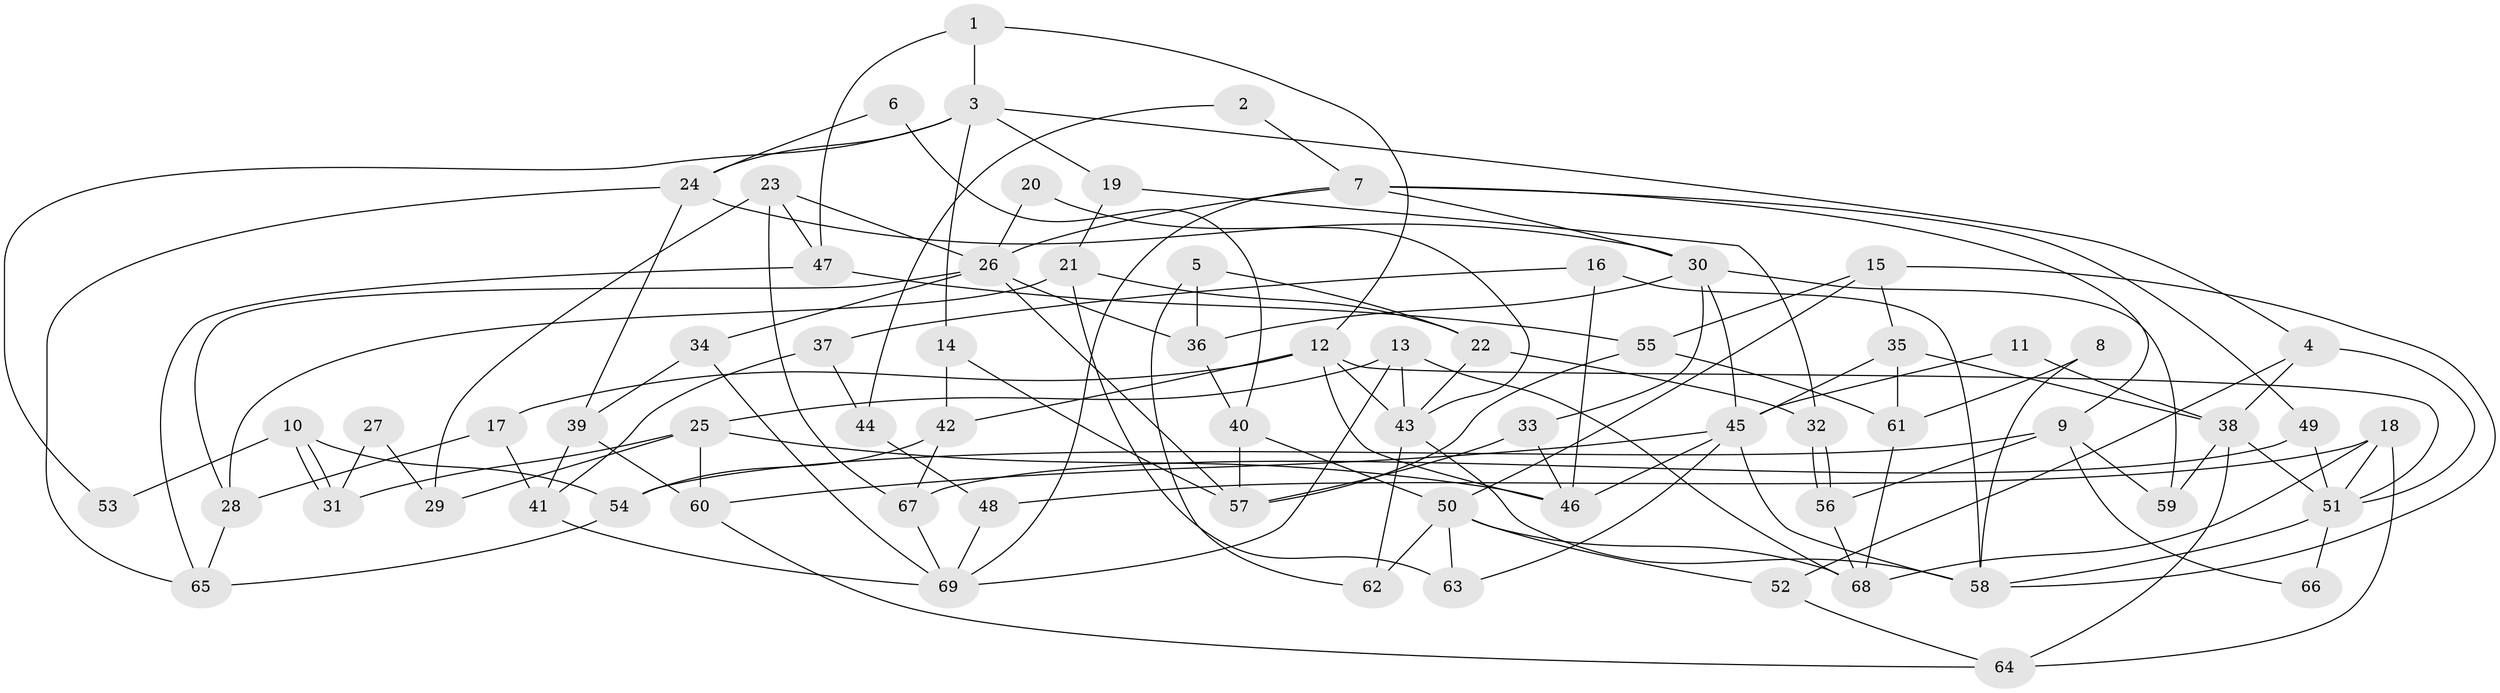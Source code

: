 // coarse degree distribution, {9: 0.14285714285714285, 5: 0.14285714285714285, 2: 0.07142857142857142, 6: 0.21428571428571427, 4: 0.17857142857142858, 8: 0.17857142857142858, 3: 0.07142857142857142}
// Generated by graph-tools (version 1.1) at 2025/37/03/04/25 23:37:05]
// undirected, 69 vertices, 138 edges
graph export_dot {
  node [color=gray90,style=filled];
  1;
  2;
  3;
  4;
  5;
  6;
  7;
  8;
  9;
  10;
  11;
  12;
  13;
  14;
  15;
  16;
  17;
  18;
  19;
  20;
  21;
  22;
  23;
  24;
  25;
  26;
  27;
  28;
  29;
  30;
  31;
  32;
  33;
  34;
  35;
  36;
  37;
  38;
  39;
  40;
  41;
  42;
  43;
  44;
  45;
  46;
  47;
  48;
  49;
  50;
  51;
  52;
  53;
  54;
  55;
  56;
  57;
  58;
  59;
  60;
  61;
  62;
  63;
  64;
  65;
  66;
  67;
  68;
  69;
  1 -- 3;
  1 -- 12;
  1 -- 47;
  2 -- 7;
  2 -- 44;
  3 -- 4;
  3 -- 14;
  3 -- 19;
  3 -- 24;
  3 -- 53;
  4 -- 51;
  4 -- 38;
  4 -- 52;
  5 -- 62;
  5 -- 36;
  5 -- 22;
  6 -- 40;
  6 -- 24;
  7 -- 9;
  7 -- 26;
  7 -- 30;
  7 -- 49;
  7 -- 69;
  8 -- 58;
  8 -- 61;
  9 -- 54;
  9 -- 56;
  9 -- 59;
  9 -- 66;
  10 -- 31;
  10 -- 31;
  10 -- 54;
  10 -- 53;
  11 -- 38;
  11 -- 45;
  12 -- 43;
  12 -- 51;
  12 -- 17;
  12 -- 42;
  12 -- 46;
  13 -- 68;
  13 -- 25;
  13 -- 43;
  13 -- 69;
  14 -- 42;
  14 -- 57;
  15 -- 58;
  15 -- 55;
  15 -- 35;
  15 -- 50;
  16 -- 58;
  16 -- 46;
  16 -- 37;
  17 -- 28;
  17 -- 41;
  18 -- 64;
  18 -- 51;
  18 -- 48;
  18 -- 68;
  19 -- 21;
  19 -- 32;
  20 -- 43;
  20 -- 26;
  21 -- 22;
  21 -- 63;
  21 -- 28;
  22 -- 32;
  22 -- 43;
  23 -- 26;
  23 -- 47;
  23 -- 29;
  23 -- 67;
  24 -- 30;
  24 -- 39;
  24 -- 65;
  25 -- 60;
  25 -- 46;
  25 -- 29;
  25 -- 31;
  26 -- 34;
  26 -- 57;
  26 -- 28;
  26 -- 36;
  27 -- 31;
  27 -- 29;
  28 -- 65;
  30 -- 59;
  30 -- 33;
  30 -- 36;
  30 -- 45;
  32 -- 56;
  32 -- 56;
  33 -- 46;
  33 -- 57;
  34 -- 39;
  34 -- 69;
  35 -- 45;
  35 -- 38;
  35 -- 61;
  36 -- 40;
  37 -- 41;
  37 -- 44;
  38 -- 51;
  38 -- 59;
  38 -- 64;
  39 -- 41;
  39 -- 60;
  40 -- 50;
  40 -- 57;
  41 -- 69;
  42 -- 67;
  42 -- 54;
  43 -- 58;
  43 -- 62;
  44 -- 48;
  45 -- 60;
  45 -- 46;
  45 -- 58;
  45 -- 63;
  47 -- 65;
  47 -- 55;
  48 -- 69;
  49 -- 67;
  49 -- 51;
  50 -- 68;
  50 -- 52;
  50 -- 62;
  50 -- 63;
  51 -- 58;
  51 -- 66;
  52 -- 64;
  54 -- 65;
  55 -- 57;
  55 -- 61;
  56 -- 68;
  60 -- 64;
  61 -- 68;
  67 -- 69;
}
